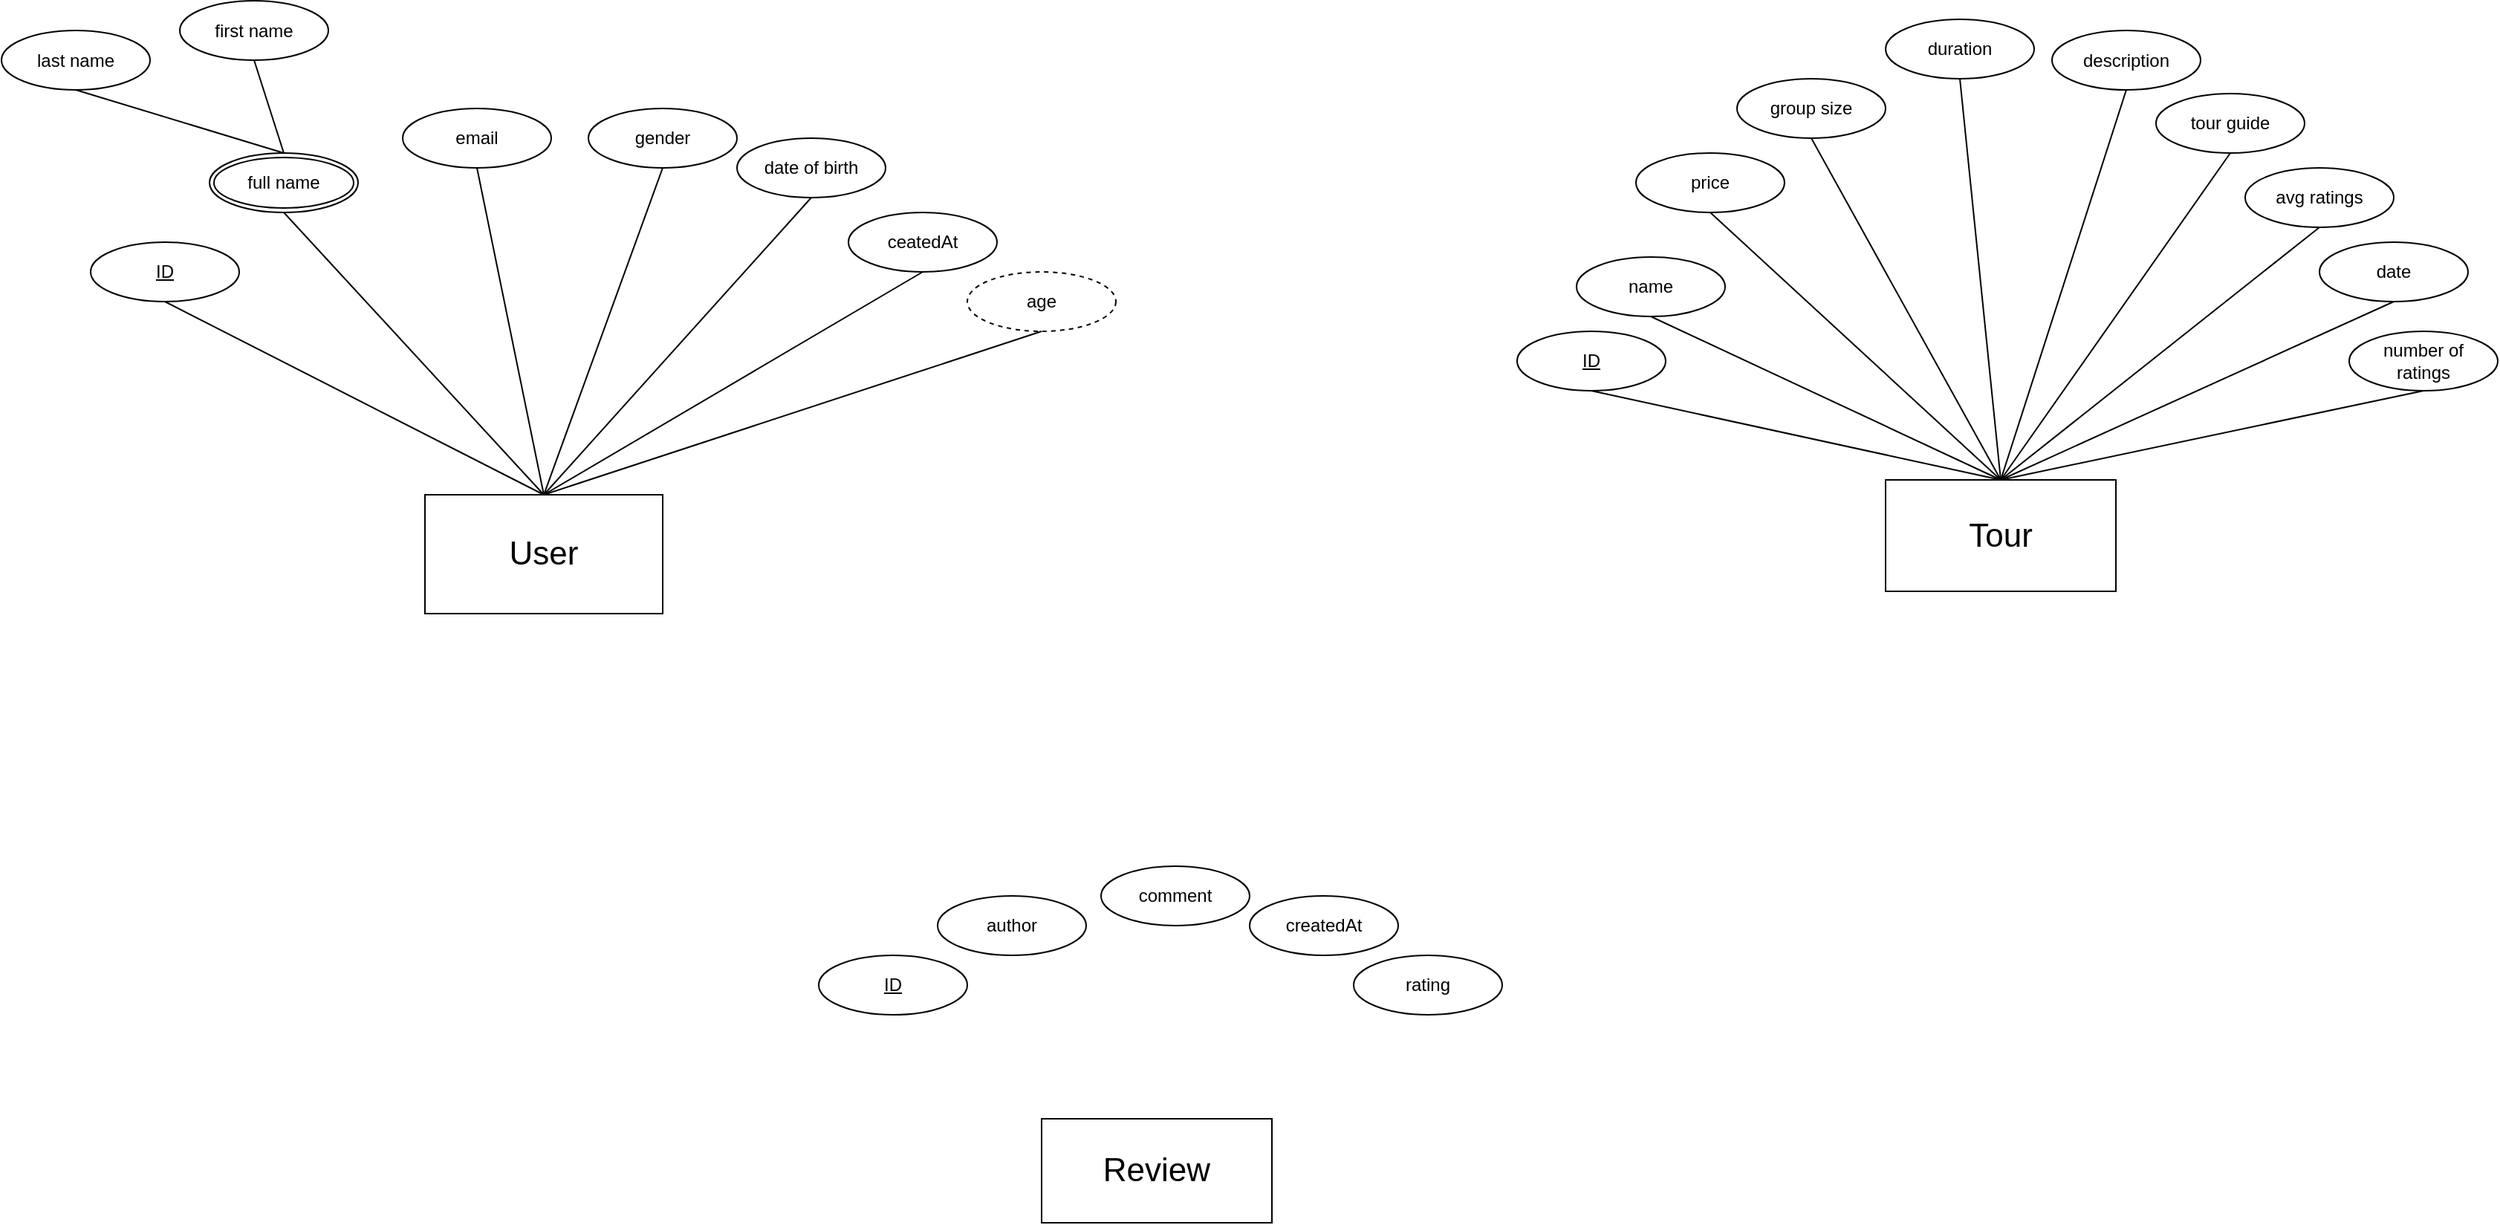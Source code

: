 <mxfile>
    <diagram id="lricdIVdC-vy5t94AxPi" name="Page-1">
        <mxGraphModel dx="2782" dy="621" grid="1" gridSize="10" guides="1" tooltips="1" connect="1" arrows="1" fold="1" page="1" pageScale="1" pageWidth="850" pageHeight="1100" math="0" shadow="0">
            <root>
                <mxCell id="0"/>
                <mxCell id="1" parent="0"/>
                <mxCell id="2" value="&lt;font style=&quot;font-size: 22px;&quot;&gt;Tour&lt;/font&gt;" style="whiteSpace=wrap;html=1;align=center;" vertex="1" parent="1">
                    <mxGeometry x="348" y="580" width="155" height="75" as="geometry"/>
                </mxCell>
                <mxCell id="3" value="duration" style="ellipse;whiteSpace=wrap;html=1;align=center;" vertex="1" parent="1">
                    <mxGeometry x="348" y="270" width="100" height="40" as="geometry"/>
                </mxCell>
                <mxCell id="4" value="description" style="ellipse;whiteSpace=wrap;html=1;align=center;" vertex="1" parent="1">
                    <mxGeometry x="460" y="277.5" width="100" height="40" as="geometry"/>
                </mxCell>
                <mxCell id="5" value="tour guide" style="ellipse;whiteSpace=wrap;html=1;align=center;" vertex="1" parent="1">
                    <mxGeometry x="530" y="320" width="100" height="40" as="geometry"/>
                </mxCell>
                <mxCell id="6" value="group size" style="ellipse;whiteSpace=wrap;html=1;align=center;" vertex="1" parent="1">
                    <mxGeometry x="248" y="310" width="100" height="40" as="geometry"/>
                </mxCell>
                <mxCell id="7" value="name" style="ellipse;whiteSpace=wrap;html=1;align=center;" vertex="1" parent="1">
                    <mxGeometry x="140" y="430" width="100" height="40" as="geometry"/>
                </mxCell>
                <mxCell id="10" value="ID" style="ellipse;whiteSpace=wrap;html=1;align=center;fontStyle=4;" vertex="1" parent="1">
                    <mxGeometry x="100" y="480" width="100" height="40" as="geometry"/>
                </mxCell>
                <mxCell id="11" value="price" style="ellipse;whiteSpace=wrap;html=1;align=center;" vertex="1" parent="1">
                    <mxGeometry x="180" y="360" width="100" height="40" as="geometry"/>
                </mxCell>
                <mxCell id="13" value="avg ratings" style="ellipse;whiteSpace=wrap;html=1;align=center;" vertex="1" parent="1">
                    <mxGeometry x="590" y="370" width="100" height="40" as="geometry"/>
                </mxCell>
                <mxCell id="14" value="date" style="ellipse;whiteSpace=wrap;html=1;align=center;" vertex="1" parent="1">
                    <mxGeometry x="640" y="420" width="100" height="40" as="geometry"/>
                </mxCell>
                <mxCell id="17" value="" style="endArrow=none;html=1;rounded=0;exitX=0.5;exitY=1;exitDx=0;exitDy=0;entryX=0.5;entryY=0;entryDx=0;entryDy=0;" edge="1" parent="1" source="10" target="2">
                    <mxGeometry relative="1" as="geometry">
                        <mxPoint x="440" y="440" as="sourcePoint"/>
                        <mxPoint x="600" y="440" as="targetPoint"/>
                    </mxGeometry>
                </mxCell>
                <mxCell id="18" value="" style="endArrow=none;html=1;rounded=0;exitX=0.5;exitY=1;exitDx=0;exitDy=0;entryX=0.5;entryY=0;entryDx=0;entryDy=0;" edge="1" parent="1" source="11" target="2">
                    <mxGeometry relative="1" as="geometry">
                        <mxPoint x="150" y="470" as="sourcePoint"/>
                        <mxPoint x="410" y="480" as="targetPoint"/>
                    </mxGeometry>
                </mxCell>
                <mxCell id="19" value="" style="endArrow=none;html=1;rounded=0;exitX=0.5;exitY=1;exitDx=0;exitDy=0;entryX=0.5;entryY=0;entryDx=0;entryDy=0;" edge="1" parent="1" source="6" target="2">
                    <mxGeometry relative="1" as="geometry">
                        <mxPoint x="297.5" y="325" as="sourcePoint"/>
                        <mxPoint x="447.5" y="460" as="targetPoint"/>
                    </mxGeometry>
                </mxCell>
                <mxCell id="20" value="" style="endArrow=none;html=1;rounded=0;exitX=0.5;exitY=1;exitDx=0;exitDy=0;entryX=0.5;entryY=0;entryDx=0;entryDy=0;" edge="1" parent="1" source="3" target="2">
                    <mxGeometry relative="1" as="geometry">
                        <mxPoint x="170" y="490" as="sourcePoint"/>
                        <mxPoint x="470" y="420" as="targetPoint"/>
                    </mxGeometry>
                </mxCell>
                <mxCell id="21" value="" style="endArrow=none;html=1;rounded=0;exitX=0.5;exitY=1;exitDx=0;exitDy=0;entryX=0.5;entryY=0;entryDx=0;entryDy=0;" edge="1" parent="1" source="7" target="2">
                    <mxGeometry relative="1" as="geometry">
                        <mxPoint x="180" y="500" as="sourcePoint"/>
                        <mxPoint x="370" y="410" as="targetPoint"/>
                    </mxGeometry>
                </mxCell>
                <mxCell id="22" value="" style="endArrow=none;html=1;rounded=0;exitX=0.5;exitY=1;exitDx=0;exitDy=0;entryX=0.5;entryY=0;entryDx=0;entryDy=0;" edge="1" parent="1" source="4" target="2">
                    <mxGeometry relative="1" as="geometry">
                        <mxPoint x="408" y="310" as="sourcePoint"/>
                        <mxPoint x="408" y="525" as="targetPoint"/>
                    </mxGeometry>
                </mxCell>
                <mxCell id="23" value="" style="endArrow=none;html=1;rounded=0;exitX=0.5;exitY=1;exitDx=0;exitDy=0;entryX=0.5;entryY=0;entryDx=0;entryDy=0;" edge="1" parent="1" source="5" target="2">
                    <mxGeometry relative="1" as="geometry">
                        <mxPoint x="418" y="320" as="sourcePoint"/>
                        <mxPoint x="418" y="535" as="targetPoint"/>
                    </mxGeometry>
                </mxCell>
                <mxCell id="24" value="" style="endArrow=none;html=1;rounded=0;exitX=0.5;exitY=1;exitDx=0;exitDy=0;entryX=0.5;entryY=0;entryDx=0;entryDy=0;" edge="1" parent="1" source="13" target="2">
                    <mxGeometry relative="1" as="geometry">
                        <mxPoint x="428" y="330" as="sourcePoint"/>
                        <mxPoint x="428" y="545" as="targetPoint"/>
                    </mxGeometry>
                </mxCell>
                <mxCell id="25" value="" style="endArrow=none;html=1;rounded=0;exitX=0.5;exitY=1;exitDx=0;exitDy=0;entryX=0.5;entryY=0;entryDx=0;entryDy=0;" edge="1" parent="1" source="14" target="2">
                    <mxGeometry relative="1" as="geometry">
                        <mxPoint x="438" y="340" as="sourcePoint"/>
                        <mxPoint x="438" y="555" as="targetPoint"/>
                    </mxGeometry>
                </mxCell>
                <mxCell id="26" value="&lt;font style=&quot;font-size: 22px;&quot;&gt;User&lt;/font&gt;" style="whiteSpace=wrap;html=1;align=center;" vertex="1" parent="1">
                    <mxGeometry x="-635" y="590" width="160" height="80" as="geometry"/>
                </mxCell>
                <mxCell id="27" value="last name" style="ellipse;whiteSpace=wrap;html=1;align=center;" vertex="1" parent="1">
                    <mxGeometry x="-920" y="277.5" width="100" height="40" as="geometry"/>
                </mxCell>
                <mxCell id="28" value="first name" style="ellipse;whiteSpace=wrap;html=1;align=center;" vertex="1" parent="1">
                    <mxGeometry x="-800" y="257.5" width="100" height="40" as="geometry"/>
                </mxCell>
                <mxCell id="29" value="date of birth" style="ellipse;whiteSpace=wrap;html=1;align=center;" vertex="1" parent="1">
                    <mxGeometry x="-425" y="350" width="100" height="40" as="geometry"/>
                </mxCell>
                <mxCell id="32" value="ID" style="ellipse;whiteSpace=wrap;html=1;align=center;fontStyle=4;" vertex="1" parent="1">
                    <mxGeometry x="-860" y="420" width="100" height="40" as="geometry"/>
                </mxCell>
                <mxCell id="33" value="full name" style="ellipse;shape=doubleEllipse;margin=3;whiteSpace=wrap;html=1;align=center;" vertex="1" parent="1">
                    <mxGeometry x="-780" y="360" width="100" height="40" as="geometry"/>
                </mxCell>
                <mxCell id="35" value="gender" style="ellipse;whiteSpace=wrap;html=1;align=center;" vertex="1" parent="1">
                    <mxGeometry x="-525" y="330" width="100" height="40" as="geometry"/>
                </mxCell>
                <mxCell id="36" value="email" style="ellipse;whiteSpace=wrap;html=1;align=center;" vertex="1" parent="1">
                    <mxGeometry x="-650" y="330" width="100" height="40" as="geometry"/>
                </mxCell>
                <mxCell id="37" value="" style="endArrow=none;html=1;rounded=0;entryX=0.5;entryY=1;entryDx=0;entryDy=0;exitX=0.5;exitY=0;exitDx=0;exitDy=0;" edge="1" parent="1" source="26" target="29">
                    <mxGeometry relative="1" as="geometry">
                        <mxPoint x="-550" y="477.5" as="sourcePoint"/>
                        <mxPoint x="-390" y="477.5" as="targetPoint"/>
                    </mxGeometry>
                </mxCell>
                <mxCell id="38" value="" style="endArrow=none;html=1;rounded=0;exitX=0.5;exitY=1;exitDx=0;exitDy=0;entryX=0.5;entryY=0;entryDx=0;entryDy=0;" edge="1" parent="1" source="35" target="26">
                    <mxGeometry relative="1" as="geometry">
                        <mxPoint x="-550" y="477.5" as="sourcePoint"/>
                        <mxPoint x="-440" y="477.5" as="targetPoint"/>
                    </mxGeometry>
                </mxCell>
                <mxCell id="40" value="" style="endArrow=none;html=1;rounded=0;exitX=0.5;exitY=1;exitDx=0;exitDy=0;entryX=0.5;entryY=0;entryDx=0;entryDy=0;" edge="1" parent="1" source="36" target="26">
                    <mxGeometry relative="1" as="geometry">
                        <mxPoint x="-550" y="477.5" as="sourcePoint"/>
                        <mxPoint x="-390" y="477.5" as="targetPoint"/>
                    </mxGeometry>
                </mxCell>
                <mxCell id="41" value="" style="endArrow=none;html=1;rounded=0;exitX=0.5;exitY=1;exitDx=0;exitDy=0;entryX=0.5;entryY=0;entryDx=0;entryDy=0;" edge="1" parent="1" source="27" target="33">
                    <mxGeometry relative="1" as="geometry">
                        <mxPoint x="-550" y="477.5" as="sourcePoint"/>
                        <mxPoint x="-810" y="347.5" as="targetPoint"/>
                    </mxGeometry>
                </mxCell>
                <mxCell id="42" value="" style="endArrow=none;html=1;rounded=0;exitX=0.5;exitY=1;exitDx=0;exitDy=0;entryX=0.5;entryY=0;entryDx=0;entryDy=0;" edge="1" parent="1" source="28" target="33">
                    <mxGeometry relative="1" as="geometry">
                        <mxPoint x="-550" y="477.5" as="sourcePoint"/>
                        <mxPoint x="-390" y="477.5" as="targetPoint"/>
                    </mxGeometry>
                </mxCell>
                <mxCell id="43" value="" style="endArrow=none;html=1;rounded=0;exitX=0.5;exitY=1;exitDx=0;exitDy=0;entryX=0.5;entryY=0;entryDx=0;entryDy=0;" edge="1" parent="1" source="32" target="26">
                    <mxGeometry relative="1" as="geometry">
                        <mxPoint x="-550" y="477.5" as="sourcePoint"/>
                        <mxPoint x="-390" y="477.5" as="targetPoint"/>
                    </mxGeometry>
                </mxCell>
                <mxCell id="44" value="" style="endArrow=none;html=1;rounded=0;exitX=0.5;exitY=1;exitDx=0;exitDy=0;entryX=0.5;entryY=0;entryDx=0;entryDy=0;" edge="1" parent="1" source="33" target="26">
                    <mxGeometry relative="1" as="geometry">
                        <mxPoint x="-550" y="477.5" as="sourcePoint"/>
                        <mxPoint x="-390" y="477.5" as="targetPoint"/>
                    </mxGeometry>
                </mxCell>
                <mxCell id="48" value="ceatedAt" style="ellipse;whiteSpace=wrap;html=1;align=center;" vertex="1" parent="1">
                    <mxGeometry x="-350" y="400" width="100" height="40" as="geometry"/>
                </mxCell>
                <mxCell id="49" value="" style="endArrow=none;html=1;rounded=0;entryX=0.5;entryY=1;entryDx=0;entryDy=0;exitX=0.5;exitY=0;exitDx=0;exitDy=0;" edge="1" parent="1" source="26" target="48">
                    <mxGeometry relative="1" as="geometry">
                        <mxPoint x="-450" y="507.5" as="sourcePoint"/>
                        <mxPoint x="-290" y="507.5" as="targetPoint"/>
                    </mxGeometry>
                </mxCell>
                <mxCell id="50" value="&lt;font style=&quot;font-size: 22px;&quot;&gt;Review&lt;/font&gt;" style="whiteSpace=wrap;html=1;align=center;" vertex="1" parent="1">
                    <mxGeometry x="-220" y="1010" width="155" height="70" as="geometry"/>
                </mxCell>
                <mxCell id="51" value="ID" style="ellipse;whiteSpace=wrap;html=1;align=center;fontStyle=4;" vertex="1" parent="1">
                    <mxGeometry x="-370" y="900" width="100" height="40" as="geometry"/>
                </mxCell>
                <mxCell id="52" value="author" style="ellipse;whiteSpace=wrap;html=1;align=center;" vertex="1" parent="1">
                    <mxGeometry x="-290" y="860" width="100" height="40" as="geometry"/>
                </mxCell>
                <mxCell id="55" value="age" style="ellipse;whiteSpace=wrap;html=1;align=center;dashed=1;" vertex="1" parent="1">
                    <mxGeometry x="-270" y="440" width="100" height="40" as="geometry"/>
                </mxCell>
                <mxCell id="56" value="" style="endArrow=none;html=1;rounded=0;exitX=0.5;exitY=1;exitDx=0;exitDy=0;entryX=0.5;entryY=0;entryDx=0;entryDy=0;" edge="1" parent="1" source="55" target="26">
                    <mxGeometry relative="1" as="geometry">
                        <mxPoint x="-160" y="810" as="sourcePoint"/>
                        <mxPoint y="810" as="targetPoint"/>
                    </mxGeometry>
                </mxCell>
                <mxCell id="60" value="number of&lt;div&gt;&amp;nbsp;ratings&amp;nbsp;&lt;/div&gt;" style="ellipse;whiteSpace=wrap;html=1;align=center;" vertex="1" parent="1">
                    <mxGeometry x="660" y="480" width="100" height="40" as="geometry"/>
                </mxCell>
                <mxCell id="62" value="" style="endArrow=none;html=1;rounded=0;exitX=0.5;exitY=1;exitDx=0;exitDy=0;entryX=0.5;entryY=0;entryDx=0;entryDy=0;" edge="1" parent="1" source="60" target="2">
                    <mxGeometry relative="1" as="geometry">
                        <mxPoint x="700" y="470" as="sourcePoint"/>
                        <mxPoint x="436" y="590" as="targetPoint"/>
                    </mxGeometry>
                </mxCell>
                <mxCell id="63" value="comment" style="ellipse;whiteSpace=wrap;html=1;align=center;" vertex="1" parent="1">
                    <mxGeometry x="-180" y="840" width="100" height="40" as="geometry"/>
                </mxCell>
                <mxCell id="64" value="createdAt" style="ellipse;whiteSpace=wrap;html=1;align=center;" vertex="1" parent="1">
                    <mxGeometry x="-80" y="860" width="100" height="40" as="geometry"/>
                </mxCell>
                <mxCell id="66" value="rating" style="ellipse;whiteSpace=wrap;html=1;align=center;" vertex="1" parent="1">
                    <mxGeometry x="-10" y="900" width="100" height="40" as="geometry"/>
                </mxCell>
            </root>
        </mxGraphModel>
    </diagram>
</mxfile>